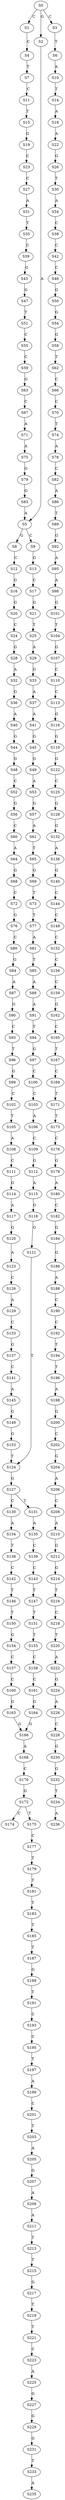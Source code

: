 strict digraph  {
	S0 -> S1 [ label = C ];
	S0 -> S2 [ label = G ];
	S0 -> S3 [ label = C ];
	S1 -> S4 [ label = C ];
	S2 -> S5 [ label = A ];
	S3 -> S6 [ label = T ];
	S4 -> S7 [ label = T ];
	S5 -> S8 [ label = G ];
	S5 -> S9 [ label = C ];
	S6 -> S10 [ label = A ];
	S7 -> S11 [ label = C ];
	S8 -> S12 [ label = C ];
	S9 -> S13 [ label = G ];
	S10 -> S14 [ label = T ];
	S11 -> S15 [ label = T ];
	S12 -> S16 [ label = G ];
	S13 -> S17 [ label = C ];
	S14 -> S18 [ label = A ];
	S15 -> S19 [ label = G ];
	S16 -> S20 [ label = G ];
	S17 -> S21 [ label = G ];
	S18 -> S22 [ label = A ];
	S19 -> S23 [ label = C ];
	S20 -> S24 [ label = C ];
	S21 -> S25 [ label = T ];
	S22 -> S26 [ label = G ];
	S23 -> S27 [ label = C ];
	S24 -> S28 [ label = G ];
	S25 -> S29 [ label = A ];
	S26 -> S30 [ label = T ];
	S27 -> S31 [ label = A ];
	S28 -> S32 [ label = A ];
	S29 -> S33 [ label = G ];
	S30 -> S34 [ label = A ];
	S31 -> S35 [ label = T ];
	S32 -> S36 [ label = G ];
	S33 -> S37 [ label = A ];
	S34 -> S38 [ label = C ];
	S35 -> S39 [ label = C ];
	S36 -> S40 [ label = A ];
	S37 -> S41 [ label = A ];
	S38 -> S42 [ label = C ];
	S39 -> S43 [ label = G ];
	S40 -> S44 [ label = G ];
	S41 -> S45 [ label = G ];
	S42 -> S46 [ label = C ];
	S43 -> S47 [ label = G ];
	S44 -> S48 [ label = G ];
	S45 -> S49 [ label = G ];
	S46 -> S50 [ label = G ];
	S47 -> S51 [ label = T ];
	S48 -> S52 [ label = C ];
	S49 -> S53 [ label = A ];
	S50 -> S54 [ label = G ];
	S51 -> S55 [ label = C ];
	S52 -> S56 [ label = G ];
	S53 -> S57 [ label = G ];
	S54 -> S58 [ label = G ];
	S55 -> S59 [ label = C ];
	S56 -> S60 [ label = C ];
	S57 -> S61 [ label = A ];
	S58 -> S62 [ label = T ];
	S59 -> S63 [ label = G ];
	S60 -> S64 [ label = A ];
	S61 -> S65 [ label = T ];
	S62 -> S66 [ label = C ];
	S63 -> S67 [ label = C ];
	S64 -> S68 [ label = G ];
	S65 -> S69 [ label = G ];
	S66 -> S70 [ label = C ];
	S67 -> S71 [ label = A ];
	S68 -> S72 [ label = C ];
	S69 -> S73 [ label = T ];
	S70 -> S74 [ label = T ];
	S71 -> S75 [ label = A ];
	S72 -> S76 [ label = G ];
	S73 -> S77 [ label = T ];
	S74 -> S78 [ label = A ];
	S75 -> S79 [ label = G ];
	S76 -> S80 [ label = C ];
	S77 -> S81 [ label = A ];
	S78 -> S82 [ label = C ];
	S79 -> S83 [ label = G ];
	S80 -> S84 [ label = G ];
	S81 -> S85 [ label = T ];
	S82 -> S86 [ label = A ];
	S83 -> S5 [ label = A ];
	S84 -> S87 [ label = A ];
	S85 -> S88 [ label = A ];
	S86 -> S89 [ label = T ];
	S87 -> S90 [ label = G ];
	S88 -> S91 [ label = A ];
	S89 -> S92 [ label = G ];
	S90 -> S93 [ label = C ];
	S91 -> S94 [ label = T ];
	S92 -> S95 [ label = A ];
	S93 -> S96 [ label = T ];
	S94 -> S97 [ label = G ];
	S95 -> S98 [ label = A ];
	S96 -> S99 [ label = G ];
	S97 -> S100 [ label = C ];
	S98 -> S101 [ label = G ];
	S99 -> S102 [ label = C ];
	S100 -> S103 [ label = C ];
	S101 -> S104 [ label = T ];
	S102 -> S105 [ label = T ];
	S103 -> S106 [ label = A ];
	S104 -> S107 [ label = G ];
	S105 -> S108 [ label = A ];
	S106 -> S109 [ label = C ];
	S107 -> S110 [ label = C ];
	S108 -> S111 [ label = C ];
	S109 -> S112 [ label = G ];
	S110 -> S113 [ label = C ];
	S111 -> S114 [ label = G ];
	S112 -> S115 [ label = A ];
	S113 -> S116 [ label = G ];
	S114 -> S117 [ label = A ];
	S115 -> S118 [ label = G ];
	S116 -> S119 [ label = G ];
	S117 -> S120 [ label = G ];
	S118 -> S121 [ label = G ];
	S119 -> S122 [ label = G ];
	S120 -> S123 [ label = A ];
	S121 -> S124 [ label = T ];
	S122 -> S125 [ label = C ];
	S123 -> S126 [ label = C ];
	S124 -> S127 [ label = G ];
	S125 -> S128 [ label = G ];
	S126 -> S129 [ label = A ];
	S127 -> S130 [ label = C ];
	S127 -> S131 [ label = T ];
	S128 -> S132 [ label = G ];
	S129 -> S133 [ label = C ];
	S130 -> S134 [ label = A ];
	S131 -> S135 [ label = A ];
	S132 -> S136 [ label = A ];
	S133 -> S137 [ label = G ];
	S134 -> S138 [ label = T ];
	S135 -> S139 [ label = C ];
	S136 -> S140 [ label = G ];
	S137 -> S141 [ label = C ];
	S138 -> S142 [ label = C ];
	S139 -> S143 [ label = C ];
	S140 -> S144 [ label = C ];
	S141 -> S145 [ label = A ];
	S142 -> S146 [ label = T ];
	S143 -> S147 [ label = T ];
	S144 -> S148 [ label = C ];
	S145 -> S149 [ label = G ];
	S146 -> S150 [ label = T ];
	S147 -> S151 [ label = T ];
	S148 -> S152 [ label = C ];
	S149 -> S153 [ label = G ];
	S150 -> S154 [ label = G ];
	S151 -> S155 [ label = T ];
	S152 -> S156 [ label = C ];
	S153 -> S124 [ label = T ];
	S154 -> S157 [ label = C ];
	S155 -> S158 [ label = C ];
	S156 -> S159 [ label = C ];
	S157 -> S160 [ label = C ];
	S158 -> S161 [ label = C ];
	S159 -> S162 [ label = G ];
	S160 -> S163 [ label = G ];
	S161 -> S164 [ label = G ];
	S162 -> S165 [ label = C ];
	S163 -> S166 [ label = G ];
	S164 -> S166 [ label = G ];
	S165 -> S167 [ label = T ];
	S166 -> S168 [ label = A ];
	S167 -> S169 [ label = C ];
	S168 -> S170 [ label = C ];
	S169 -> S171 [ label = T ];
	S170 -> S172 [ label = G ];
	S171 -> S173 [ label = T ];
	S172 -> S174 [ label = C ];
	S172 -> S175 [ label = T ];
	S173 -> S176 [ label = C ];
	S175 -> S177 [ label = C ];
	S176 -> S178 [ label = G ];
	S177 -> S179 [ label = T ];
	S178 -> S180 [ label = A ];
	S179 -> S181 [ label = T ];
	S180 -> S182 [ label = C ];
	S181 -> S183 [ label = T ];
	S182 -> S184 [ label = G ];
	S183 -> S185 [ label = T ];
	S184 -> S186 [ label = G ];
	S185 -> S187 [ label = T ];
	S186 -> S188 [ label = A ];
	S187 -> S189 [ label = G ];
	S188 -> S190 [ label = C ];
	S189 -> S191 [ label = T ];
	S190 -> S192 [ label = C ];
	S191 -> S193 [ label = C ];
	S192 -> S194 [ label = T ];
	S193 -> S195 [ label = C ];
	S194 -> S196 [ label = T ];
	S195 -> S197 [ label = T ];
	S196 -> S198 [ label = A ];
	S197 -> S199 [ label = A ];
	S198 -> S200 [ label = G ];
	S199 -> S201 [ label = C ];
	S200 -> S202 [ label = C ];
	S201 -> S203 [ label = T ];
	S202 -> S204 [ label = G ];
	S203 -> S205 [ label = A ];
	S204 -> S206 [ label = A ];
	S205 -> S207 [ label = G ];
	S206 -> S208 [ label = C ];
	S207 -> S209 [ label = A ];
	S208 -> S210 [ label = A ];
	S209 -> S211 [ label = A ];
	S210 -> S212 [ label = G ];
	S211 -> S213 [ label = T ];
	S212 -> S214 [ label = G ];
	S213 -> S215 [ label = T ];
	S214 -> S216 [ label = T ];
	S215 -> S217 [ label = G ];
	S216 -> S218 [ label = C ];
	S217 -> S219 [ label = T ];
	S218 -> S220 [ label = T ];
	S219 -> S221 [ label = T ];
	S220 -> S222 [ label = A ];
	S221 -> S223 [ label = C ];
	S222 -> S224 [ label = G ];
	S223 -> S225 [ label = A ];
	S224 -> S226 [ label = A ];
	S225 -> S227 [ label = G ];
	S226 -> S228 [ label = C ];
	S227 -> S229 [ label = G ];
	S228 -> S230 [ label = G ];
	S229 -> S231 [ label = G ];
	S230 -> S232 [ label = G ];
	S231 -> S233 [ label = T ];
	S232 -> S234 [ label = T ];
	S233 -> S235 [ label = A ];
	S234 -> S236 [ label = A ];
}
